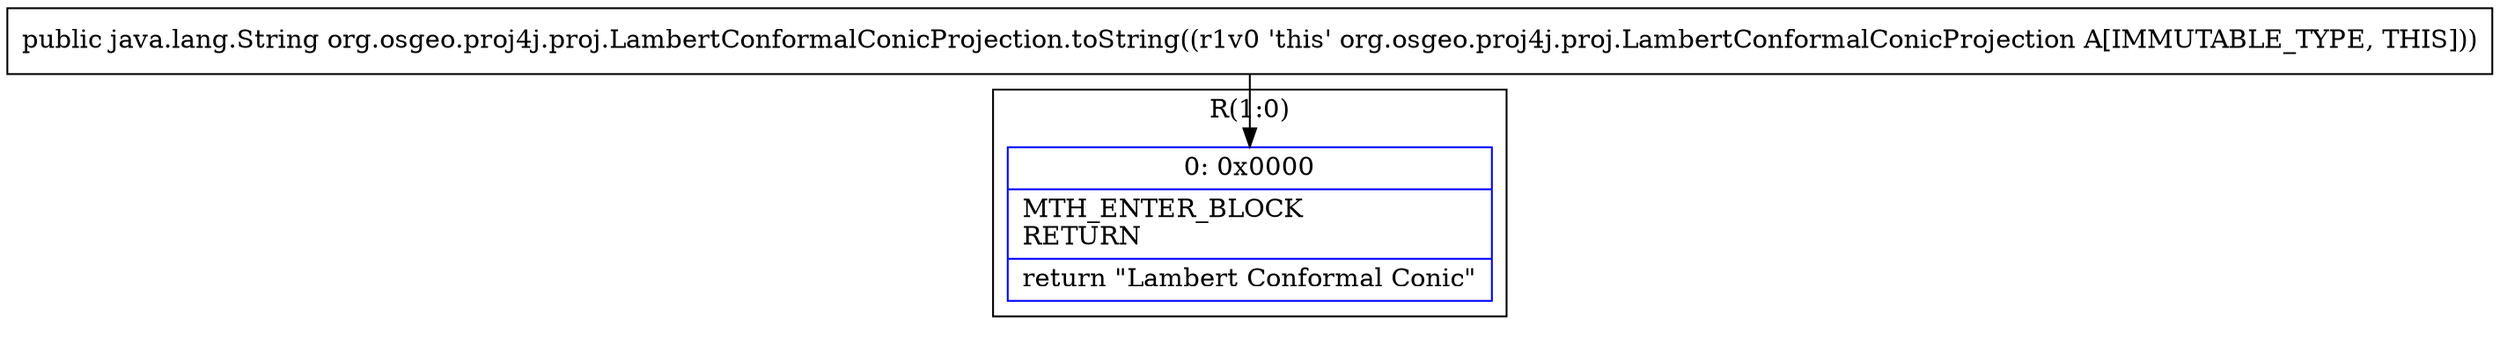 digraph "CFG fororg.osgeo.proj4j.proj.LambertConformalConicProjection.toString()Ljava\/lang\/String;" {
subgraph cluster_Region_634478828 {
label = "R(1:0)";
node [shape=record,color=blue];
Node_0 [shape=record,label="{0\:\ 0x0000|MTH_ENTER_BLOCK\lRETURN\l|return \"Lambert Conformal Conic\"\l}"];
}
MethodNode[shape=record,label="{public java.lang.String org.osgeo.proj4j.proj.LambertConformalConicProjection.toString((r1v0 'this' org.osgeo.proj4j.proj.LambertConformalConicProjection A[IMMUTABLE_TYPE, THIS])) }"];
MethodNode -> Node_0;
}

